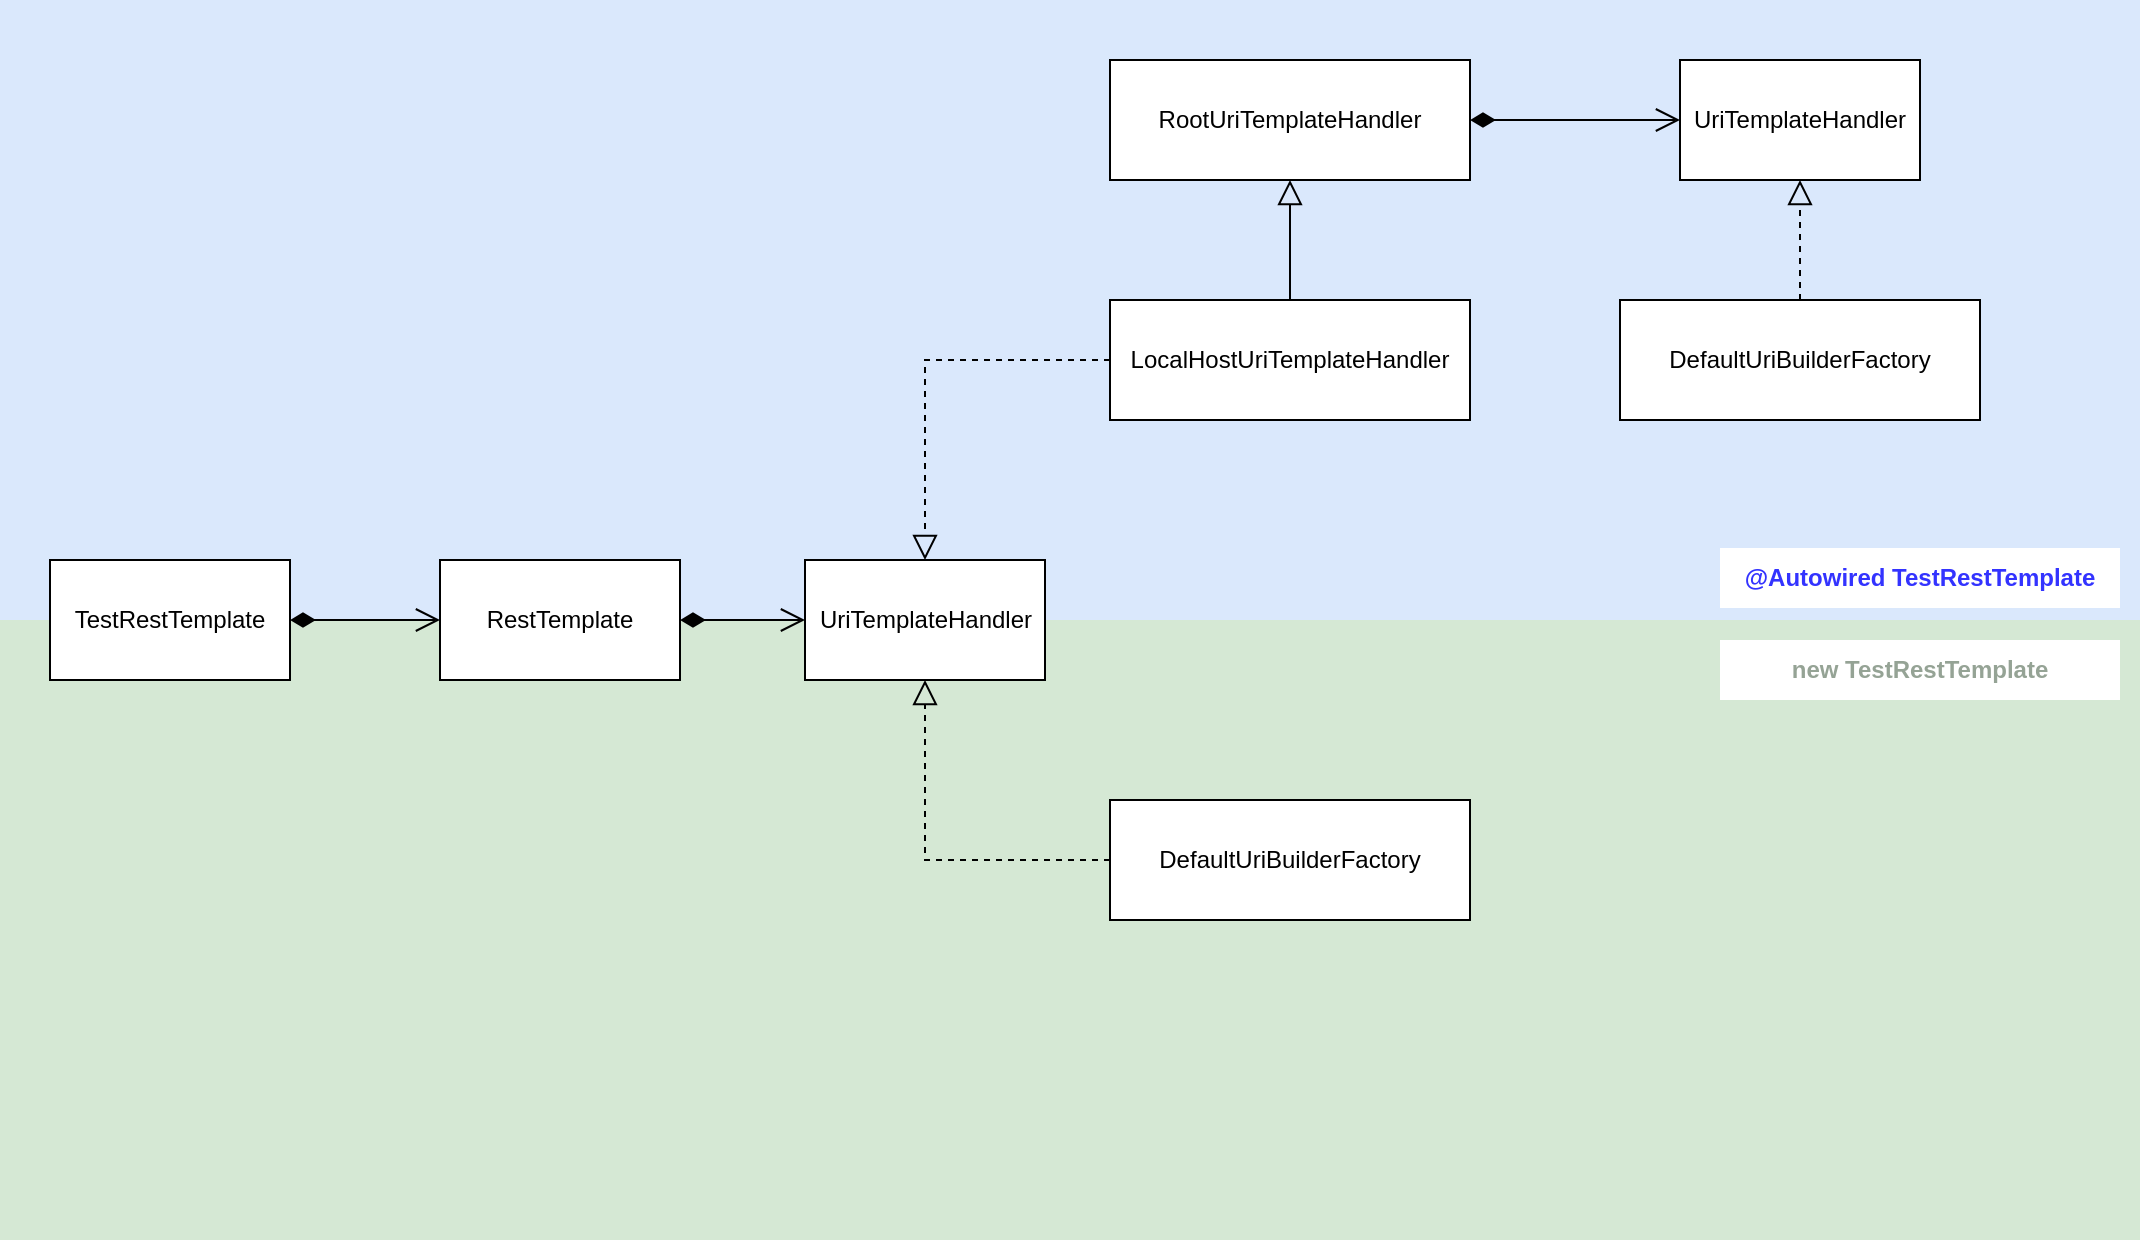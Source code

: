 <mxfile version="20.7.4" type="google"><diagram id="P_t-LMxgcXSMyucOmexs" name="페이지-1"><mxGraphModel grid="1" page="1" gridSize="10" guides="1" tooltips="1" connect="1" arrows="1" fold="1" pageScale="1" pageWidth="1169" pageHeight="827" math="0" shadow="0"><root><mxCell id="0"/><mxCell id="1" parent="0"/><mxCell id="FR_30N10Fp2oNRfLbZ71-26" value="" style="rounded=0;whiteSpace=wrap;html=1;fillColor=#d5e8d4;strokeColor=none;" vertex="1" parent="1"><mxGeometry x="30" y="420" width="1070" height="310" as="geometry"/></mxCell><mxCell id="FR_30N10Fp2oNRfLbZ71-24" value="" style="rounded=0;whiteSpace=wrap;html=1;fillColor=#dae8fc;strokeColor=none;" vertex="1" parent="1"><mxGeometry x="30" y="110" width="1070" height="310" as="geometry"/></mxCell><mxCell id="FR_30N10Fp2oNRfLbZ71-11" value="" style="edgeStyle=orthogonalEdgeStyle;rounded=0;orthogonalLoop=1;jettySize=auto;html=1;endArrow=open;endFill=0;startArrow=diamondThin;startFill=1;endSize=10;startSize=10;" edge="1" parent="1" source="FR_30N10Fp2oNRfLbZ71-1" target="FR_30N10Fp2oNRfLbZ71-3"><mxGeometry relative="1" as="geometry"/></mxCell><mxCell id="FR_30N10Fp2oNRfLbZ71-1" value="TestRestTemplate" style="whiteSpace=wrap;html=1;" vertex="1" parent="1"><mxGeometry x="55" y="390" width="120" height="60" as="geometry"/></mxCell><mxCell id="FR_30N10Fp2oNRfLbZ71-12" value="" style="edgeStyle=orthogonalEdgeStyle;rounded=0;orthogonalLoop=1;jettySize=auto;html=1;endArrow=open;endFill=0;startArrow=diamondThin;startFill=1;endSize=10;startSize=10;" edge="1" parent="1" source="FR_30N10Fp2oNRfLbZ71-3" target="FR_30N10Fp2oNRfLbZ71-5"><mxGeometry relative="1" as="geometry"/></mxCell><mxCell id="FR_30N10Fp2oNRfLbZ71-3" value="RestTemplate" style="whiteSpace=wrap;html=1;" vertex="1" parent="1"><mxGeometry x="250" y="390" width="120" height="60" as="geometry"/></mxCell><mxCell id="FR_30N10Fp2oNRfLbZ71-8" value="" style="edgeStyle=orthogonalEdgeStyle;rounded=0;orthogonalLoop=1;jettySize=auto;html=1;endArrow=block;endFill=0;endSize=10;startSize=10;" edge="1" parent="1" source="FR_30N10Fp2oNRfLbZ71-4" target="FR_30N10Fp2oNRfLbZ71-7"><mxGeometry relative="1" as="geometry"/></mxCell><mxCell id="FR_30N10Fp2oNRfLbZ71-10" value="" style="edgeStyle=orthogonalEdgeStyle;rounded=0;orthogonalLoop=1;jettySize=auto;html=1;dashed=1;endArrow=block;endFill=0;endSize=10;startSize=10;" edge="1" parent="1" source="FR_30N10Fp2oNRfLbZ71-4" target="FR_30N10Fp2oNRfLbZ71-5"><mxGeometry relative="1" as="geometry"/></mxCell><mxCell id="FR_30N10Fp2oNRfLbZ71-4" value="LocalHostUriTemplateHandler" style="whiteSpace=wrap;html=1;" vertex="1" parent="1"><mxGeometry x="585" y="260" width="180" height="60" as="geometry"/></mxCell><mxCell id="FR_30N10Fp2oNRfLbZ71-5" value="UriTemplateHandler" style="whiteSpace=wrap;html=1;" vertex="1" parent="1"><mxGeometry x="432.5" y="390" width="120" height="60" as="geometry"/></mxCell><mxCell id="FR_30N10Fp2oNRfLbZ71-23" style="edgeStyle=orthogonalEdgeStyle;rounded=0;orthogonalLoop=1;jettySize=auto;html=1;entryX=0.5;entryY=1;entryDx=0;entryDy=0;endArrow=block;endFill=0;dashed=1;endSize=10;startSize=10;" edge="1" parent="1" source="FR_30N10Fp2oNRfLbZ71-6" target="FR_30N10Fp2oNRfLbZ71-13"><mxGeometry relative="1" as="geometry"/></mxCell><mxCell id="FR_30N10Fp2oNRfLbZ71-6" value="DefaultUriBuilderFactory" style="whiteSpace=wrap;html=1;" vertex="1" parent="1"><mxGeometry x="840" y="260" width="180" height="60" as="geometry"/></mxCell><mxCell id="FR_30N10Fp2oNRfLbZ71-14" style="edgeStyle=orthogonalEdgeStyle;rounded=0;orthogonalLoop=1;jettySize=auto;html=1;entryX=0;entryY=0.5;entryDx=0;entryDy=0;endArrow=open;endFill=0;startArrow=diamondThin;startFill=1;endSize=10;startSize=10;" edge="1" parent="1" source="FR_30N10Fp2oNRfLbZ71-7" target="FR_30N10Fp2oNRfLbZ71-13"><mxGeometry relative="1" as="geometry"/></mxCell><mxCell id="FR_30N10Fp2oNRfLbZ71-7" value="RootUriTemplateHandler" style="whiteSpace=wrap;html=1;" vertex="1" parent="1"><mxGeometry x="585" y="140" width="180" height="60" as="geometry"/></mxCell><mxCell id="FR_30N10Fp2oNRfLbZ71-13" value="UriTemplateHandler" style="whiteSpace=wrap;html=1;" vertex="1" parent="1"><mxGeometry x="870" y="140" width="120" height="60" as="geometry"/></mxCell><mxCell id="FR_30N10Fp2oNRfLbZ71-22" style="edgeStyle=orthogonalEdgeStyle;rounded=0;orthogonalLoop=1;jettySize=auto;html=1;entryX=0.5;entryY=1;entryDx=0;entryDy=0;dashed=1;endArrow=block;endFill=0;endSize=10;startSize=10;" edge="1" parent="1" source="FR_30N10Fp2oNRfLbZ71-16" target="FR_30N10Fp2oNRfLbZ71-5"><mxGeometry relative="1" as="geometry"/></mxCell><mxCell id="FR_30N10Fp2oNRfLbZ71-16" value="DefaultUriBuilderFactory" style="whiteSpace=wrap;html=1;" vertex="1" parent="1"><mxGeometry x="585" y="510" width="180" height="60" as="geometry"/></mxCell><mxCell id="FR_30N10Fp2oNRfLbZ71-28" value="new TestRestTemplate" style="text;html=1;align=center;verticalAlign=middle;whiteSpace=wrap;rounded=0;strokeColor=none;fillColor=default;fontStyle=1;fontColor=#95A395;" vertex="1" parent="1"><mxGeometry x="890" y="430" width="200" height="30" as="geometry"/></mxCell><mxCell id="FR_30N10Fp2oNRfLbZ71-27" value="@Autowired TestRestTemplate" style="text;html=1;align=center;verticalAlign=middle;whiteSpace=wrap;rounded=0;fillColor=default;fontStyle=1;fontColor=#3333FF;" vertex="1" parent="1"><mxGeometry x="890" y="384" width="200" height="30" as="geometry"/></mxCell></root></mxGraphModel></diagram></mxfile>